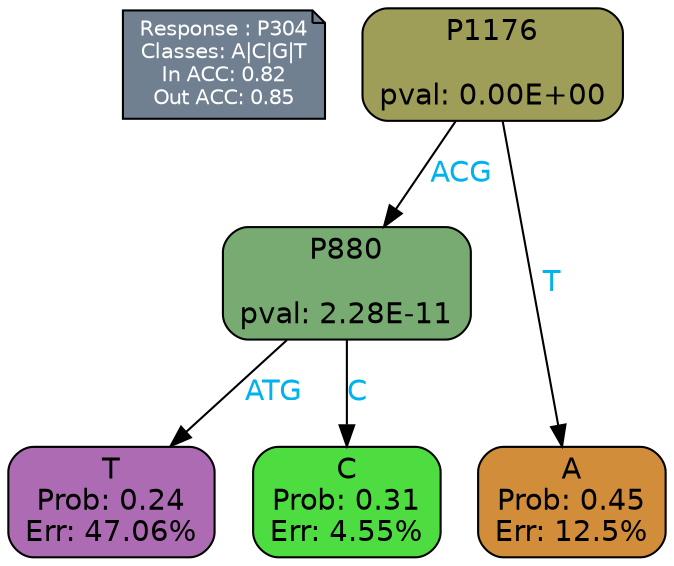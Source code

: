 digraph Tree {
node [shape=box, style="filled, rounded", color="black", fontname=helvetica] ;
graph [ranksep=equally, splines=polylines, bgcolor=transparent, dpi=600] ;
edge [fontname=helvetica] ;
LEGEND [label="Response : P304
Classes: A|C|G|T
In ACC: 0.82
Out ACC: 0.85
",shape=note,align=left,style=filled,fillcolor="slategray",fontcolor="white",fontsize=10];1 [label="P1176

pval: 0.00E+00", fillcolor="#9f9e58"] ;
2 [label="P880

pval: 2.28E-11", fillcolor="#77ab72"] ;
3 [label="T
Prob: 0.24
Err: 47.06%", fillcolor="#ac6bb2"] ;
4 [label="C
Prob: 0.31
Err: 4.55%", fillcolor="#4ddd40"] ;
5 [label="A
Prob: 0.45
Err: 12.5%", fillcolor="#d18d39"] ;
1 -> 2 [label="ACG",fontcolor=deepskyblue2] ;
1 -> 5 [label="T",fontcolor=deepskyblue2] ;
2 -> 3 [label="ATG",fontcolor=deepskyblue2] ;
2 -> 4 [label="C",fontcolor=deepskyblue2] ;
{rank = same; 3;4;5;}{rank = same; LEGEND;1;}}